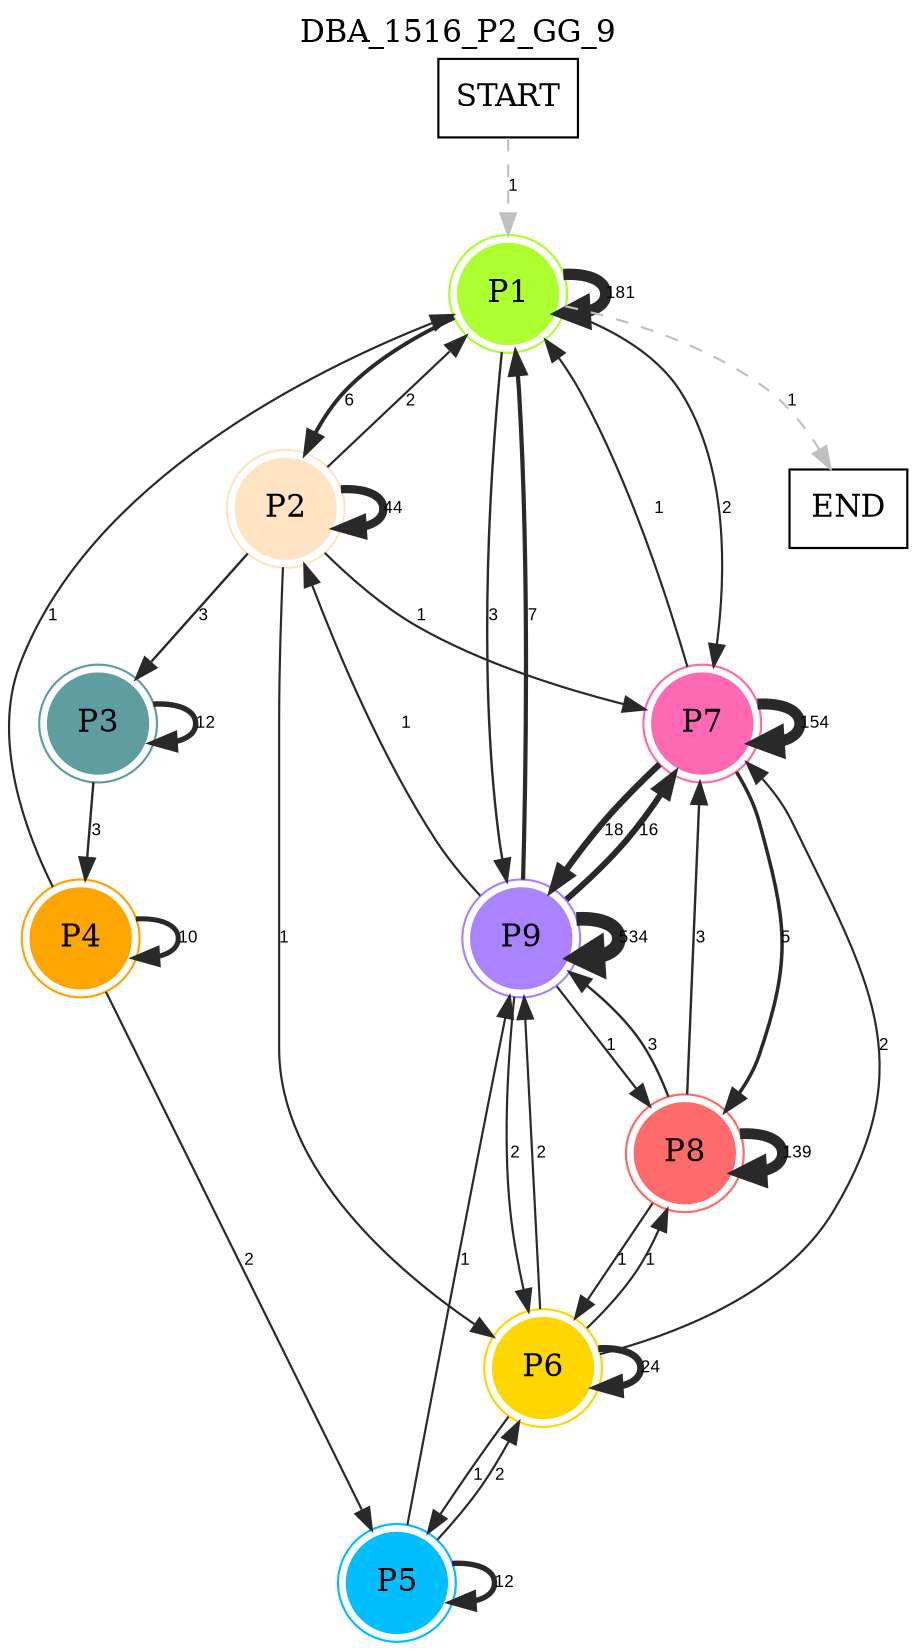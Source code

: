 digraph DBA_1516_P2_GG_9 {
	labelloc="t";
	label=DBA_1516_P2_GG_9;
	dpi = 150
	size="16,11!";
	margin = 0;
"START" [shape=box, fillcolor=white, style=filled, color=black]
"P1" [shape=circle, color=greenyellow, peripheries=2, style=filled]
"P2" [shape=circle, color=bisque, peripheries=2, style=filled]
"P3" [shape=circle, color=cadetblue, peripheries=2, style=filled]
"P4" [shape=circle, color=orange, peripheries=2, style=filled]
"P5" [shape=circle, color=deepskyblue, peripheries=2, style=filled]
"P6" [shape=circle, color=gold, peripheries=2, style=filled]
"P7" [shape=circle, color=hotpink, peripheries=2, style=filled]
"P8" [shape=circle, color=indianred1, peripheries=2, style=filled]
"P9" [shape=circle, color=mediumpurple1, peripheries=2, style=filled]
"END" [shape=box, fillcolor=white, style=filled, color=black]
"START" -> "P1" [ style = dashed color=grey label ="1" labelfloat=false fontname="Arial" fontsize=8]

"P1" -> "P1" [ color=grey16 penwidth = "5.19849703126583"label ="181" labelfloat=false fontname="Arial" fontsize=8]

"P1" -> "P2" [ color=grey16 penwidth = "1.79175946922805"label ="6" labelfloat=false fontname="Arial" fontsize=8]

"P1" -> "P7" [ color=grey16 penwidth = "1"label ="2" labelfloat=false fontname="Arial" fontsize=8]

"P1" -> "P9" [ color=grey16 penwidth = "1.09861228866811"label ="3" labelfloat=false fontname="Arial" fontsize=8]

"P1" -> "END" [ style = dashed color=grey label ="1" labelfloat=false fontname="Arial" fontsize=8]

"P2" -> "P1" [ color=grey16 penwidth = "1"label ="2" labelfloat=false fontname="Arial" fontsize=8]

"P2" -> "P2" [ color=grey16 penwidth = "3.78418963391826"label ="44" labelfloat=false fontname="Arial" fontsize=8]

"P2" -> "P3" [ color=grey16 penwidth = "1.09861228866811"label ="3" labelfloat=false fontname="Arial" fontsize=8]

"P2" -> "P6" [ color=grey16 penwidth = "1"label ="1" labelfloat=false fontname="Arial" fontsize=8]

"P2" -> "P7" [ color=grey16 penwidth = "1"label ="1" labelfloat=false fontname="Arial" fontsize=8]

"P3" -> "P3" [ color=grey16 penwidth = "2.484906649788"label ="12" labelfloat=false fontname="Arial" fontsize=8]

"P3" -> "P4" [ color=grey16 penwidth = "1.09861228866811"label ="3" labelfloat=false fontname="Arial" fontsize=8]

"P4" -> "P1" [ color=grey16 penwidth = "1"label ="1" labelfloat=false fontname="Arial" fontsize=8]

"P4" -> "P4" [ color=grey16 penwidth = "2.30258509299405"label ="10" labelfloat=false fontname="Arial" fontsize=8]

"P4" -> "P5" [ color=grey16 penwidth = "1"label ="2" labelfloat=false fontname="Arial" fontsize=8]

"P5" -> "P5" [ color=grey16 penwidth = "2.484906649788"label ="12" labelfloat=false fontname="Arial" fontsize=8]

"P5" -> "P6" [ color=grey16 penwidth = "1"label ="2" labelfloat=false fontname="Arial" fontsize=8]

"P5" -> "P9" [ color=grey16 penwidth = "1"label ="1" labelfloat=false fontname="Arial" fontsize=8]

"P6" -> "P5" [ color=grey16 penwidth = "1"label ="1" labelfloat=false fontname="Arial" fontsize=8]

"P6" -> "P6" [ color=grey16 penwidth = "3.17805383034795"label ="24" labelfloat=false fontname="Arial" fontsize=8]

"P6" -> "P7" [ color=grey16 penwidth = "1"label ="2" labelfloat=false fontname="Arial" fontsize=8]

"P6" -> "P8" [ color=grey16 penwidth = "1"label ="1" labelfloat=false fontname="Arial" fontsize=8]

"P6" -> "P9" [ color=grey16 penwidth = "1"label ="2" labelfloat=false fontname="Arial" fontsize=8]

"P7" -> "P1" [ color=grey16 penwidth = "1"label ="1" labelfloat=false fontname="Arial" fontsize=8]

"P7" -> "P7" [ color=grey16 penwidth = "5.03695260241363"label ="154" labelfloat=false fontname="Arial" fontsize=8]

"P7" -> "P8" [ color=grey16 penwidth = "1.6094379124341"label ="5" labelfloat=false fontname="Arial" fontsize=8]

"P7" -> "P9" [ color=grey16 penwidth = "2.89037175789616"label ="18" labelfloat=false fontname="Arial" fontsize=8]

"P8" -> "P6" [ color=grey16 penwidth = "1"label ="1" labelfloat=false fontname="Arial" fontsize=8]

"P8" -> "P7" [ color=grey16 penwidth = "1.09861228866811"label ="3" labelfloat=false fontname="Arial" fontsize=8]

"P8" -> "P8" [ color=grey16 penwidth = "4.93447393313069"label ="139" labelfloat=false fontname="Arial" fontsize=8]

"P8" -> "P9" [ color=grey16 penwidth = "1.09861228866811"label ="3" labelfloat=false fontname="Arial" fontsize=8]

"P9" -> "P1" [ color=grey16 penwidth = "1.94591014905531"label ="7" labelfloat=false fontname="Arial" fontsize=8]

"P9" -> "P2" [ color=grey16 penwidth = "1"label ="1" labelfloat=false fontname="Arial" fontsize=8]

"P9" -> "P6" [ color=grey16 penwidth = "1"label ="2" labelfloat=false fontname="Arial" fontsize=8]

"P9" -> "P7" [ color=grey16 penwidth = "2.77258872223978"label ="16" labelfloat=false fontname="Arial" fontsize=8]

"P9" -> "P8" [ color=grey16 penwidth = "1"label ="1" labelfloat=false fontname="Arial" fontsize=8]

"P9" -> "P9" [ color=grey16 penwidth = "6.2803958389602"label ="534" labelfloat=false fontname="Arial" fontsize=8]

}
